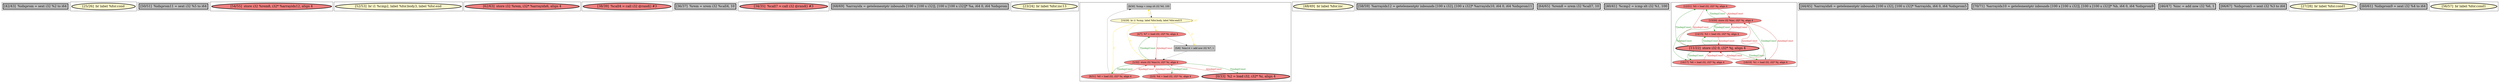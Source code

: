 
digraph G {





subgraph cluster22 {


node1324 [penwidth=3.0,fontsize=20,fillcolor=grey,label="[42/43]  %idxprom = sext i32 %2 to i64",shape=rectangle,style=filled ]



}

subgraph cluster20 {


node1322 [penwidth=3.0,fontsize=20,fillcolor=lemonchiffon,label="[25/26]  br label %for.cond",shape=ellipse,style=filled ]



}

subgraph cluster18 {


node1320 [penwidth=3.0,fontsize=20,fillcolor=grey,label="[50/51]  %idxprom11 = sext i32 %5 to i64",shape=rectangle,style=filled ]



}

subgraph cluster16 {


node1318 [penwidth=3.0,fontsize=20,fillcolor=lightcoral,label="[54/55]  store i32 %rem8, i32* %arrayidx12, align 4",shape=ellipse,style=filled ]



}

subgraph cluster17 {


node1319 [penwidth=3.0,fontsize=20,fillcolor=lemonchiffon,label="[52/53]  br i1 %cmp2, label %for.body3, label %for.end",shape=ellipse,style=filled ]



}

subgraph cluster4 {


node1301 [penwidth=3.0,fontsize=20,fillcolor=lightcoral,label="[62/63]  store i32 %rem, i32* %arrayidx6, align 4",shape=ellipse,style=filled ]



}

subgraph cluster3 {


node1300 [penwidth=3.0,fontsize=20,fillcolor=lightcoral,label="[38/39]  %call4 = call i32 @rand() #3",shape=ellipse,style=filled ]



}

subgraph cluster2 {


node1299 [penwidth=3.0,fontsize=20,fillcolor=grey,label="[36/37]  %rem = srem i32 %call4, 10",shape=rectangle,style=filled ]



}

subgraph cluster1 {


node1298 [penwidth=3.0,fontsize=20,fillcolor=lightcoral,label="[34/35]  %call7 = call i32 @rand() #3",shape=ellipse,style=filled ]



}

subgraph cluster12 {


node1314 [penwidth=3.0,fontsize=20,fillcolor=grey,label="[68/69]  %arrayidx = getelementptr inbounds [100 x [100 x i32]], [100 x [100 x i32]]* %a, i64 0, i64 %idxprom",shape=rectangle,style=filled ]



}

subgraph cluster5 {


node1302 [penwidth=3.0,fontsize=20,fillcolor=lemonchiffon,label="[23/24]  br label %for.inc13",shape=ellipse,style=filled ]



}

subgraph cluster0 {


node1296 [fillcolor=grey,label="[9/30]  %cmp = icmp slt i32 %0, 100",shape=rectangle,style=filled ]
node1291 [fillcolor=lightcoral,label="[1/32]  store i32 %inc14, i32* %i, align 4",shape=ellipse,style=filled ]
node1290 [fillcolor=grey,label="[5/6]  %inc14 = add nsw i32 %7, 1",shape=rectangle,style=filled ]
node1294 [fillcolor=lightcoral,label="[2/3]  %4 = load i32, i32* %i, align 4",shape=ellipse,style=filled ]
node1297 [fillcolor=lemonchiffon,label="[10/29]  br i1 %cmp, label %for.body, label %for.end15",shape=ellipse,style=filled ]
node1292 [penwidth=3.0,fontsize=20,fillcolor=lightcoral,label="[0/33]  %2 = load i32, i32* %i, align 4",shape=ellipse,style=filled ]
node1293 [fillcolor=lightcoral,label="[8/31]  %0 = load i32, i32* %i, align 4",shape=ellipse,style=filled ]
node1295 [fillcolor=lightcoral,label="[4/7]  %7 = load i32, i32* %i, align 4",shape=ellipse,style=filled ]

node1290->node1291 [style=solid,color=black,label="",penwidth=0.5,fontcolor=black ]
node1297->node1290 [style=solid,color=gold,label="C",penwidth=1.0,fontcolor=gold ]
node1294->node1291 [style=solid,color=firebrick3,label="A|indep|Const",penwidth=1.0,fontcolor=firebrick3 ]
node1295->node1291 [style=solid,color=firebrick3,label="A|indep|Const",penwidth=1.0,fontcolor=firebrick3 ]
node1291->node1294 [style=solid,color=forestgreen,label="T|indep|Const",penwidth=1.0,fontcolor=forestgreen ]
node1297->node1291 [style=solid,color=gold,label="C",penwidth=1.0,fontcolor=gold ]
node1291->node1295 [style=solid,color=forestgreen,label="T|indep|Const",penwidth=1.0,fontcolor=forestgreen ]
node1297->node1297 [style=solid,color=gold,label="C",penwidth=1.0,fontcolor=gold ]
node1291->node1293 [style=solid,color=forestgreen,label="T|indep|Const",penwidth=1.0,fontcolor=forestgreen ]
node1293->node1291 [style=solid,color=firebrick3,label="A|indep|Const",penwidth=1.0,fontcolor=firebrick3 ]
node1297->node1293 [style=solid,color=gold,label="C",penwidth=1.0,fontcolor=gold ]
node1297->node1295 [style=solid,color=gold,label="C",penwidth=1.0,fontcolor=gold ]
node1292->node1291 [style=solid,color=firebrick3,label="A|indep|Const",penwidth=1.0,fontcolor=firebrick3 ]
node1291->node1292 [style=solid,color=forestgreen,label="T|indep|Const",penwidth=1.0,fontcolor=forestgreen ]
node1293->node1296 [style=solid,color=black,label="",penwidth=0.5,fontcolor=black ]
node1295->node1290 [style=solid,color=black,label="",penwidth=0.5,fontcolor=black ]
node1297->node1296 [style=solid,color=gold,label="C",penwidth=1.0,fontcolor=gold ]
node1296->node1297 [style=solid,color=black,label="",penwidth=0.5,fontcolor=black ]


}

subgraph cluster6 {


node1303 [penwidth=3.0,fontsize=20,fillcolor=lemonchiffon,label="[48/49]  br label %for.inc",shape=ellipse,style=filled ]



}

subgraph cluster14 {


node1316 [penwidth=3.0,fontsize=20,fillcolor=grey,label="[58/59]  %arrayidx12 = getelementptr inbounds [100 x i32], [100 x i32]* %arrayidx10, i64 0, i64 %idxprom11",shape=rectangle,style=filled ]



}

subgraph cluster7 {


node1304 [penwidth=3.0,fontsize=20,fillcolor=grey,label="[64/65]  %rem8 = srem i32 %call7, 10",shape=rectangle,style=filled ]



}

subgraph cluster23 {


node1325 [penwidth=3.0,fontsize=20,fillcolor=grey,label="[40/41]  %cmp2 = icmp slt i32 %1, 100",shape=rectangle,style=filled ]



}

subgraph cluster8 {


node1310 [fillcolor=lightcoral,label="[12/21]  %5 = load i32, i32* %j, align 4",shape=ellipse,style=filled ]
node1308 [fillcolor=lightcoral,label="[18/19]  %1 = load i32, i32* %j, align 4",shape=ellipse,style=filled ]
node1307 [fillcolor=lightcoral,label="[13/20]  store i32 %inc, i32* %j, align 4",shape=ellipse,style=filled ]
node1305 [fillcolor=lightcoral,label="[16/17]  %6 = load i32, i32* %j, align 4",shape=ellipse,style=filled ]
node1309 [penwidth=3.0,fontsize=20,fillcolor=lightcoral,label="[11/22]  store i32 0, i32* %j, align 4",shape=ellipse,style=filled ]
node1306 [fillcolor=lightcoral,label="[14/15]  %3 = load i32, i32* %j, align 4",shape=ellipse,style=filled ]

node1307->node1305 [style=solid,color=forestgreen,label="T|indep|Const",penwidth=1.0,fontcolor=forestgreen ]
node1306->node1307 [style=solid,color=firebrick3,label="A|indep|Const",penwidth=1.0,fontcolor=firebrick3 ]
node1306->node1309 [style=solid,color=firebrick3,label="A|indep|Const",penwidth=1.0,fontcolor=firebrick3 ]
node1305->node1307 [style=solid,color=firebrick3,label="A|indep|Const",penwidth=1.0,fontcolor=firebrick3 ]
node1309->node1306 [style=solid,color=forestgreen,label="T|indep|Const",penwidth=1.0,fontcolor=forestgreen ]
node1309->node1305 [style=solid,color=forestgreen,label="T|indep|Const",penwidth=1.0,fontcolor=forestgreen ]
node1305->node1309 [style=solid,color=firebrick3,label="A|indep|Const",penwidth=1.0,fontcolor=firebrick3 ]
node1309->node1310 [style=solid,color=forestgreen,label="T|indep|Const",penwidth=1.0,fontcolor=forestgreen ]
node1308->node1309 [style=solid,color=firebrick3,label="A|indep|Const",penwidth=1.0,fontcolor=firebrick3 ]
node1307->node1310 [style=solid,color=forestgreen,label="T|indep|Const",penwidth=1.0,fontcolor=forestgreen ]
node1307->node1306 [style=solid,color=forestgreen,label="T|indep|Const",penwidth=1.0,fontcolor=forestgreen ]
node1307->node1308 [style=solid,color=forestgreen,label="T|indep|Const",penwidth=1.0,fontcolor=forestgreen ]
node1308->node1307 [style=solid,color=firebrick3,label="A|indep|Const",penwidth=1.0,fontcolor=firebrick3 ]
node1309->node1308 [style=solid,color=forestgreen,label="T|indep|Const",penwidth=1.0,fontcolor=forestgreen ]
node1310->node1309 [style=solid,color=firebrick3,label="A|indep|Const",penwidth=1.0,fontcolor=firebrick3 ]
node1310->node1307 [style=solid,color=firebrick3,label="A|indep|Const",penwidth=1.0,fontcolor=firebrick3 ]


}

subgraph cluster21 {


node1323 [penwidth=3.0,fontsize=20,fillcolor=grey,label="[44/45]  %arrayidx6 = getelementptr inbounds [100 x i32], [100 x i32]* %arrayidx, i64 0, i64 %idxprom5",shape=rectangle,style=filled ]



}

subgraph cluster9 {


node1311 [penwidth=3.0,fontsize=20,fillcolor=grey,label="[70/71]  %arrayidx10 = getelementptr inbounds [100 x [100 x i32]], [100 x [100 x i32]]* %b, i64 0, i64 %idxprom9",shape=rectangle,style=filled ]



}

subgraph cluster19 {


node1321 [penwidth=3.0,fontsize=20,fillcolor=grey,label="[46/47]  %inc = add nsw i32 %6, 1",shape=rectangle,style=filled ]



}

subgraph cluster10 {


node1312 [penwidth=3.0,fontsize=20,fillcolor=grey,label="[66/67]  %idxprom5 = sext i32 %3 to i64",shape=rectangle,style=filled ]



}

subgraph cluster11 {


node1313 [penwidth=3.0,fontsize=20,fillcolor=lemonchiffon,label="[27/28]  br label %for.cond1",shape=ellipse,style=filled ]



}

subgraph cluster13 {


node1315 [penwidth=3.0,fontsize=20,fillcolor=grey,label="[60/61]  %idxprom9 = sext i32 %4 to i64",shape=rectangle,style=filled ]



}

subgraph cluster15 {


node1317 [penwidth=3.0,fontsize=20,fillcolor=lemonchiffon,label="[56/57]  br label %for.cond1",shape=ellipse,style=filled ]



}

}
